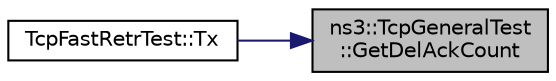 digraph "ns3::TcpGeneralTest::GetDelAckCount"
{
 // LATEX_PDF_SIZE
  edge [fontname="Helvetica",fontsize="10",labelfontname="Helvetica",labelfontsize="10"];
  node [fontname="Helvetica",fontsize="10",shape=record];
  rankdir="RL";
  Node1 [label="ns3::TcpGeneralTest\l::GetDelAckCount",height=0.2,width=0.4,color="black", fillcolor="grey75", style="filled", fontcolor="black",tooltip="Get the number of delayed ack (if present)"];
  Node1 -> Node2 [dir="back",color="midnightblue",fontsize="10",style="solid",fontname="Helvetica"];
  Node2 [label="TcpFastRetrTest::Tx",height=0.2,width=0.4,color="black", fillcolor="white", style="filled",URL="$class_tcp_fast_retr_test.html#ad6f40addb7768d3928d81afe4d9ad2d0",tooltip="Packet transmitted down to IP layer."];
}
